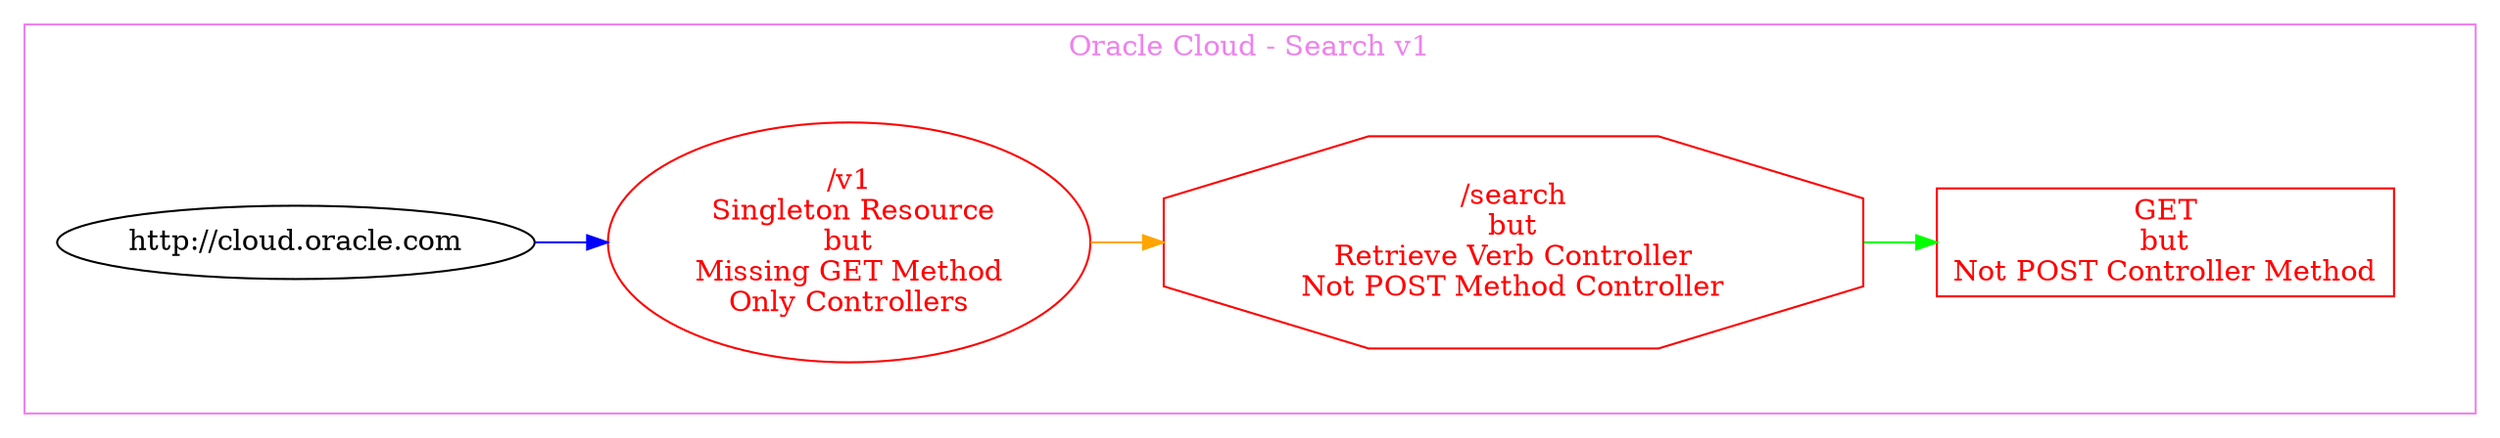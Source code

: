 digraph Cloud_Computing_REST_API {
rankdir="LR";
subgraph cluster_0 {
label="Oracle Cloud - Search v1"
color=violet
fontcolor=violet
subgraph cluster_1 {
label=""
color=white
fontcolor=white
node1 [label="http://cloud.oracle.com", shape="ellipse", color="black", fontcolor="black"]
node1 -> node2 [color="blue", fontcolor="blue"]
subgraph cluster_2 {
label=""
color=white
fontcolor=white
node2 [label="/v1\n Singleton Resource\nbut\nMissing GET Method\nOnly Controllers", shape="ellipse", color="red", fontcolor="red"]
node2 -> node3 [color="orange", fontcolor="orange"]
subgraph cluster_3 {
label=""
color=white
fontcolor=white
node3 [label="/search\nbut\nRetrieve Verb Controller\nNot POST Method Controller", shape="octagon", color="red", fontcolor="red"]
node3 -> node4 [color="green", fontcolor="green"]
subgraph cluster_4 {
label=""
color=white
fontcolor=white
node4 [label="GET\nbut\nNot POST Controller Method", shape="box", color="red", fontcolor="red"]
}
}
}
}
}
}
